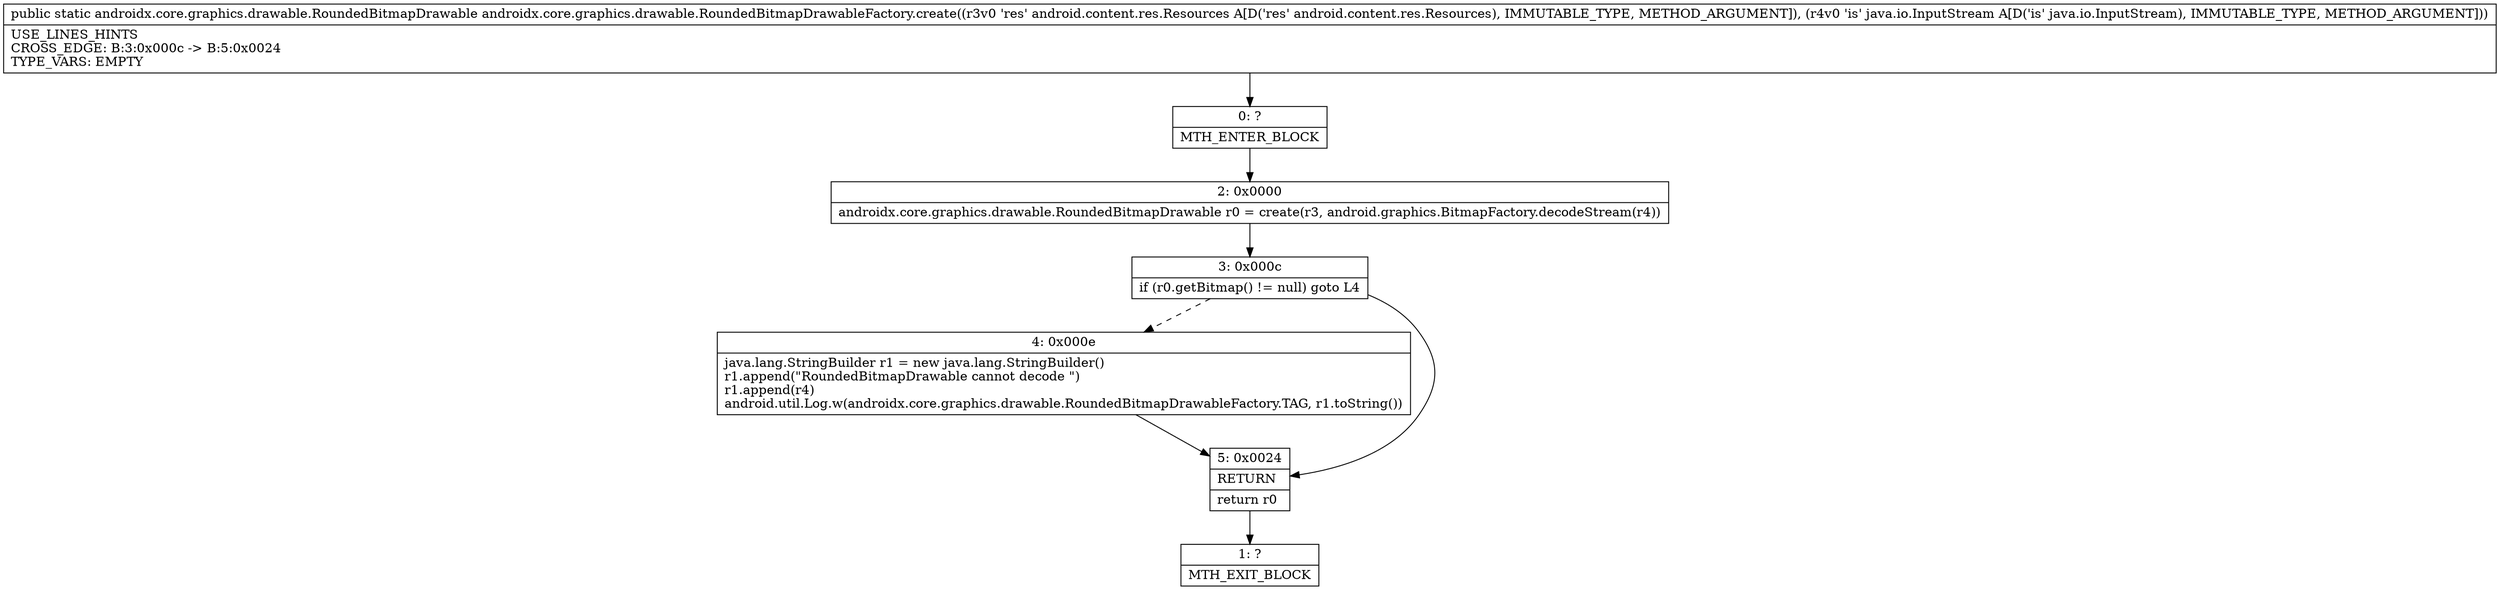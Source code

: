 digraph "CFG forandroidx.core.graphics.drawable.RoundedBitmapDrawableFactory.create(Landroid\/content\/res\/Resources;Ljava\/io\/InputStream;)Landroidx\/core\/graphics\/drawable\/RoundedBitmapDrawable;" {
Node_0 [shape=record,label="{0\:\ ?|MTH_ENTER_BLOCK\l}"];
Node_2 [shape=record,label="{2\:\ 0x0000|androidx.core.graphics.drawable.RoundedBitmapDrawable r0 = create(r3, android.graphics.BitmapFactory.decodeStream(r4))\l}"];
Node_3 [shape=record,label="{3\:\ 0x000c|if (r0.getBitmap() != null) goto L4\l}"];
Node_4 [shape=record,label="{4\:\ 0x000e|java.lang.StringBuilder r1 = new java.lang.StringBuilder()\lr1.append(\"RoundedBitmapDrawable cannot decode \")\lr1.append(r4)\landroid.util.Log.w(androidx.core.graphics.drawable.RoundedBitmapDrawableFactory.TAG, r1.toString())\l}"];
Node_5 [shape=record,label="{5\:\ 0x0024|RETURN\l|return r0\l}"];
Node_1 [shape=record,label="{1\:\ ?|MTH_EXIT_BLOCK\l}"];
MethodNode[shape=record,label="{public static androidx.core.graphics.drawable.RoundedBitmapDrawable androidx.core.graphics.drawable.RoundedBitmapDrawableFactory.create((r3v0 'res' android.content.res.Resources A[D('res' android.content.res.Resources), IMMUTABLE_TYPE, METHOD_ARGUMENT]), (r4v0 'is' java.io.InputStream A[D('is' java.io.InputStream), IMMUTABLE_TYPE, METHOD_ARGUMENT]))  | USE_LINES_HINTS\lCROSS_EDGE: B:3:0x000c \-\> B:5:0x0024\lTYPE_VARS: EMPTY\l}"];
MethodNode -> Node_0;Node_0 -> Node_2;
Node_2 -> Node_3;
Node_3 -> Node_4[style=dashed];
Node_3 -> Node_5;
Node_4 -> Node_5;
Node_5 -> Node_1;
}

